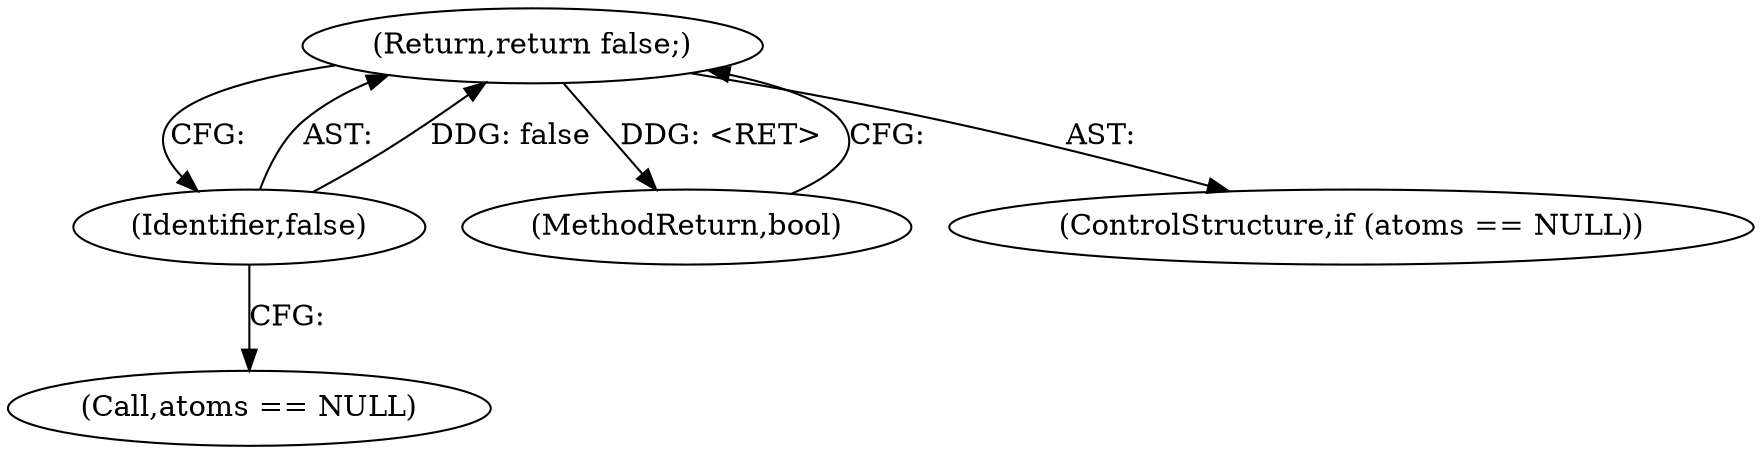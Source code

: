 digraph "1_Android_04839626ed859623901ebd3a5fd483982186b59d_36@del" {
"1000129" [label="(Return,return false;)"];
"1000130" [label="(Identifier,false)"];
"1000130" [label="(Identifier,false)"];
"1000156" [label="(MethodReturn,bool)"];
"1000129" [label="(Return,return false;)"];
"1000125" [label="(ControlStructure,if (atoms == NULL))"];
"1000126" [label="(Call,atoms == NULL)"];
"1000129" -> "1000125"  [label="AST: "];
"1000129" -> "1000130"  [label="CFG: "];
"1000130" -> "1000129"  [label="AST: "];
"1000156" -> "1000129"  [label="CFG: "];
"1000129" -> "1000156"  [label="DDG: <RET>"];
"1000130" -> "1000129"  [label="DDG: false"];
"1000130" -> "1000126"  [label="CFG: "];
}
